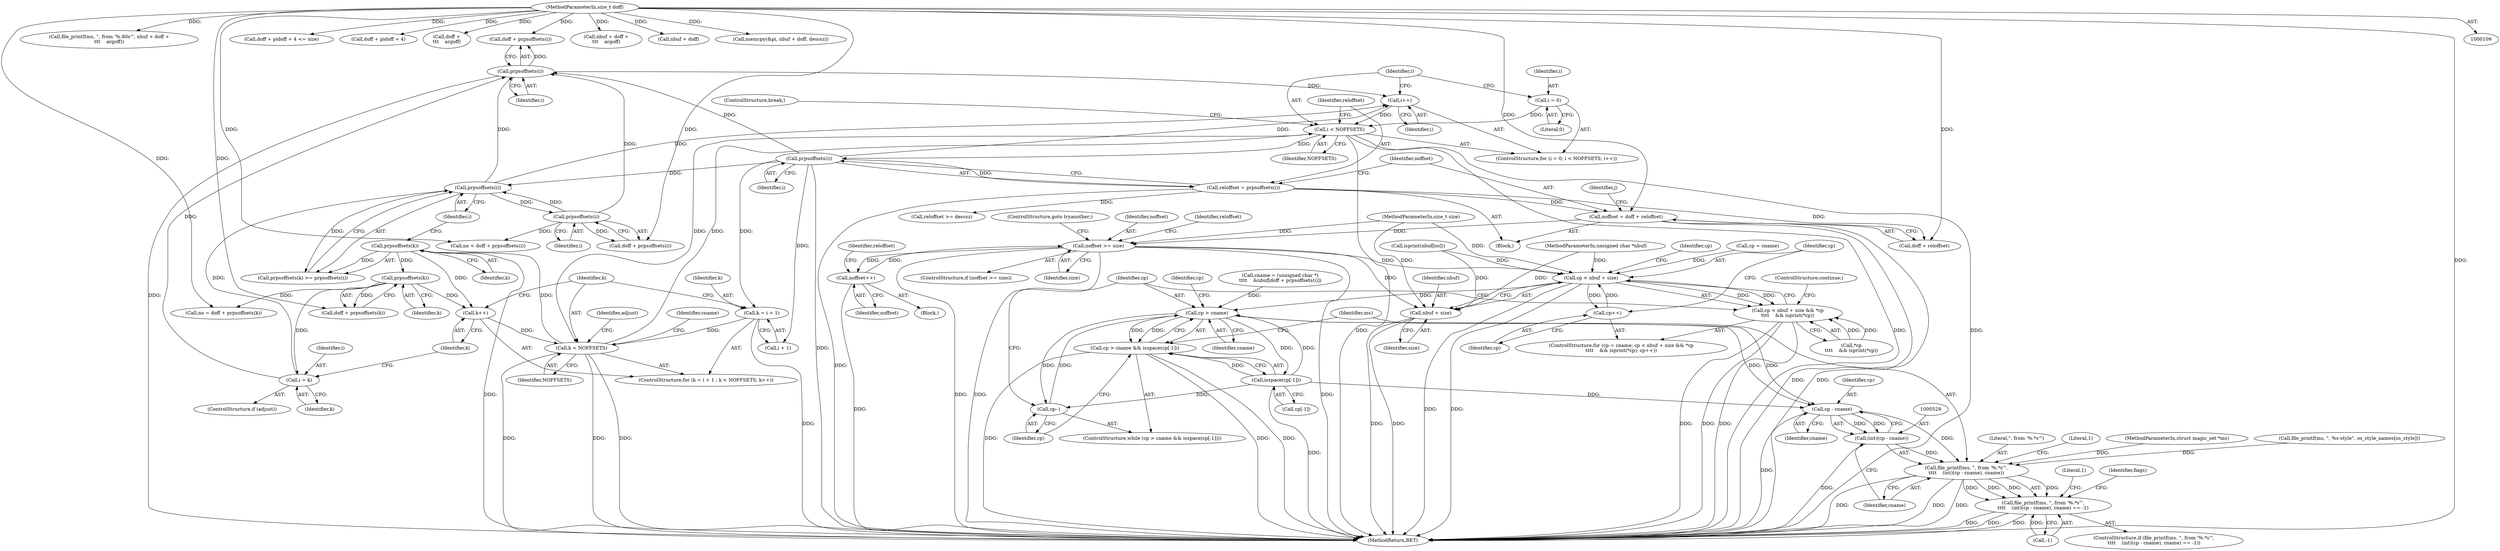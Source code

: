 digraph "0_file_2858eaf99f6cc5aae129bcbf1e24ad160240185f@integer" {
"1000370" [label="(Call,noffset = doff + reloffset)"];
"1000117" [label="(MethodParameterIn,size_t doff)"];
"1000365" [label="(Call,reloffset = prpsoffsets(i))"];
"1000367" [label="(Call,prpsoffsets(i))"];
"1000356" [label="(Call,i < NOFFSETS)"];
"1000359" [label="(Call,i++)"];
"1000490" [label="(Call,prpsoffsets(i))"];
"1000464" [label="(Call,prpsoffsets(i))"];
"1000450" [label="(Call,prpsoffsets(i))"];
"1000478" [label="(Call,i = k)"];
"1000458" [label="(Call,prpsoffsets(k))"];
"1000448" [label="(Call,prpsoffsets(k))"];
"1000435" [label="(Call,k < NOFFSETS)"];
"1000430" [label="(Call,k = i + 1)"];
"1000438" [label="(Call,k++)"];
"1000353" [label="(Call,i = 0)"];
"1000393" [label="(Call,noffset >= size)"];
"1000387" [label="(Call,noffset++)"];
"1000497" [label="(Call,cp < nbuf + size)"];
"1000496" [label="(Call,cp < nbuf + size && *cp\n\t\t\t\t    && isprint(*cp))"];
"1000508" [label="(Call,cp++)"];
"1000513" [label="(Call,cp > cname)"];
"1000512" [label="(Call,cp > cname && isspace(cp[-1]))"];
"1000516" [label="(Call,isspace(cp[-1]))"];
"1000521" [label="(Call,cp--)"];
"1000530" [label="(Call,cp - cname)"];
"1000528" [label="(Call,(int)(cp - cname))"];
"1000525" [label="(Call,file_printf(ms, \", from '%.*s'\",\n\t\t\t\t    (int)(cp - cname), cname))"];
"1000524" [label="(Call,file_printf(ms, \", from '%.*s'\",\n\t\t\t\t    (int)(cp - cname), cname) == -1)"];
"1000499" [label="(Call,nbuf + size)"];
"1000458" [label="(Call,prpsoffsets(k))"];
"1000393" [label="(Call,noffset >= size)"];
"1000354" [label="(Identifier,i)"];
"1000303" [label="(Call,file_printf(ms, \", from '%.80s'\", nbuf + doff +\n\t\t\t    argoff))"];
"1000439" [label="(Identifier,k)"];
"1000532" [label="(Identifier,cname)"];
"1000371" [label="(Identifier,noffset)"];
"1000454" [label="(Call,no = doff + prpsoffsets(k))"];
"1000481" [label="(Call,cname = (unsigned char *)\n\t\t\t\t    &nbuf[doff + prpsoffsets(i)])"];
"1000535" [label="(Literal,1)"];
"1000537" [label="(Literal,1)"];
"1000110" [label="(MethodParameterIn,struct magic_set *ms)"];
"1000432" [label="(Call,i + 1)"];
"1000119" [label="(MethodParameterIn,size_t size)"];
"1000513" [label="(Call,cp > cname)"];
"1000516" [label="(Call,isspace(cp[-1]))"];
"1000435" [label="(Call,k < NOFFSETS)"];
"1000431" [label="(Identifier,k)"];
"1000514" [label="(Identifier,cp)"];
"1000352" [label="(ControlStructure,for (i = 0; i < NOFFSETS; i++))"];
"1000521" [label="(Call,cp--)"];
"1000356" [label="(Call,i < NOFFSETS)"];
"1000355" [label="(Literal,0)"];
"1000500" [label="(Identifier,nbuf)"];
"1000368" [label="(Identifier,i)"];
"1000390" [label="(Identifier,reloffset)"];
"1000488" [label="(Call,doff + prpsoffsets(i))"];
"1000448" [label="(Call,prpsoffsets(k))"];
"1000534" [label="(Call,-1)"];
"1000323" [label="(Call,doff + pidoff + 4 <= size)"];
"1000388" [label="(Identifier,noffset)"];
"1000526" [label="(Identifier,ms)"];
"1000479" [label="(Identifier,i)"];
"1000459" [label="(Identifier,k)"];
"1000359" [label="(Call,i++)"];
"1000450" [label="(Call,prpsoffsets(i))"];
"1000508" [label="(Call,cp++)"];
"1000324" [label="(Call,doff + pidoff + 4)"];
"1000493" [label="(Call,cp = cname)"];
"1000387" [label="(Call,noffset++)"];
"1000465" [label="(Identifier,i)"];
"1000117" [label="(MethodParameterIn,size_t doff)"];
"1000370" [label="(Call,noffset = doff + reloffset)"];
"1000111" [label="(MethodParameterIn,unsigned char *nbuf)"];
"1000429" [label="(ControlStructure,for (k = i + 1 ; k < NOFFSETS; k++))"];
"1000528" [label="(Call,(int)(cp - cname))"];
"1000497" [label="(Call,cp < nbuf + size)"];
"1000504" [label="(Identifier,cp)"];
"1000308" [label="(Call,doff +\n\t\t\t    argoff)"];
"1000361" [label="(Block,)"];
"1000395" [label="(Identifier,size)"];
"1000545" [label="(ControlStructure,break;)"];
"1000366" [label="(Identifier,reloffset)"];
"1000533" [label="(Identifier,cname)"];
"1000394" [label="(Identifier,noffset)"];
"1000523" [label="(ControlStructure,if (file_printf(ms, \", from '%.*s'\",\n\t\t\t\t    (int)(cp - cname), cname) == -1))"];
"1000437" [label="(Identifier,NOFFSETS)"];
"1000548" [label="(MethodReturn,RET)"];
"1000216" [label="(Call,file_printf(ms, \", %s-style\", os_style_names[os_style]))"];
"1000399" [label="(Identifier,reloffset)"];
"1000515" [label="(Identifier,cname)"];
"1000306" [label="(Call,nbuf + doff +\n\t\t\t    argoff)"];
"1000430" [label="(Call,k = i + 1)"];
"1000498" [label="(Identifier,cp)"];
"1000472" [label="(Call,isprint(nbuf[no]))"];
"1000444" [label="(Identifier,adjust)"];
"1000398" [label="(Call,reloffset >= descsz)"];
"1000254" [label="(Call,nbuf + doff)"];
"1000499" [label="(Call,nbuf + size)"];
"1000510" [label="(ControlStructure,continue;)"];
"1000530" [label="(Call,cp - cname)"];
"1000353" [label="(Call,i = 0)"];
"1000449" [label="(Identifier,k)"];
"1000482" [label="(Identifier,cname)"];
"1000492" [label="(ControlStructure,for (cp = cname; cp < nbuf + size && *cp\n\t\t\t\t    && isprint(*cp); cp++))"];
"1000540" [label="(Identifier,flags)"];
"1000251" [label="(Call,memcpy(&pi, nbuf + doff, descsz))"];
"1000478" [label="(Call,i = k)"];
"1000451" [label="(Identifier,i)"];
"1000360" [label="(Identifier,i)"];
"1000496" [label="(Call,cp < nbuf + size && *cp\n\t\t\t\t    && isprint(*cp))"];
"1000447" [label="(Call,prpsoffsets(k) >= prpsoffsets(i))"];
"1000522" [label="(Identifier,cp)"];
"1000511" [label="(ControlStructure,while (cp > cname && isspace(cp[-1])))"];
"1000396" [label="(ControlStructure,goto tryanother;)"];
"1000460" [label="(Call,no < doff + prpsoffsets(i))"];
"1000365" [label="(Call,reloffset = prpsoffsets(i))"];
"1000525" [label="(Call,file_printf(ms, \", from '%.*s'\",\n\t\t\t\t    (int)(cp - cname), cname))"];
"1000357" [label="(Identifier,i)"];
"1000509" [label="(Identifier,cp)"];
"1000518" [label="(Identifier,cp)"];
"1000464" [label="(Call,prpsoffsets(i))"];
"1000531" [label="(Identifier,cp)"];
"1000491" [label="(Identifier,i)"];
"1000358" [label="(Identifier,NOFFSETS)"];
"1000512" [label="(Call,cp > cname && isspace(cp[-1]))"];
"1000438" [label="(Call,k++)"];
"1000501" [label="(Identifier,size)"];
"1000490" [label="(Call,prpsoffsets(i))"];
"1000378" [label="(Identifier,j)"];
"1000367" [label="(Call,prpsoffsets(i))"];
"1000524" [label="(Call,file_printf(ms, \", from '%.*s'\",\n\t\t\t\t    (int)(cp - cname), cname) == -1)"];
"1000480" [label="(Identifier,k)"];
"1000456" [label="(Call,doff + prpsoffsets(k))"];
"1000462" [label="(Call,doff + prpsoffsets(i))"];
"1000502" [label="(Call,*cp\n\t\t\t\t    && isprint(*cp))"];
"1000517" [label="(Call,cp[-1])"];
"1000386" [label="(Block,)"];
"1000527" [label="(Literal,\", from '%.*s'\")"];
"1000476" [label="(ControlStructure,if (adjust))"];
"1000392" [label="(ControlStructure,if (noffset >= size))"];
"1000436" [label="(Identifier,k)"];
"1000372" [label="(Call,doff + reloffset)"];
"1000370" -> "1000361"  [label="AST: "];
"1000370" -> "1000372"  [label="CFG: "];
"1000371" -> "1000370"  [label="AST: "];
"1000372" -> "1000370"  [label="AST: "];
"1000378" -> "1000370"  [label="CFG: "];
"1000370" -> "1000548"  [label="DDG: "];
"1000370" -> "1000548"  [label="DDG: "];
"1000117" -> "1000370"  [label="DDG: "];
"1000365" -> "1000370"  [label="DDG: "];
"1000370" -> "1000393"  [label="DDG: "];
"1000117" -> "1000109"  [label="AST: "];
"1000117" -> "1000548"  [label="DDG: "];
"1000117" -> "1000251"  [label="DDG: "];
"1000117" -> "1000254"  [label="DDG: "];
"1000117" -> "1000303"  [label="DDG: "];
"1000117" -> "1000306"  [label="DDG: "];
"1000117" -> "1000308"  [label="DDG: "];
"1000117" -> "1000323"  [label="DDG: "];
"1000117" -> "1000324"  [label="DDG: "];
"1000117" -> "1000372"  [label="DDG: "];
"1000117" -> "1000454"  [label="DDG: "];
"1000117" -> "1000456"  [label="DDG: "];
"1000117" -> "1000460"  [label="DDG: "];
"1000117" -> "1000462"  [label="DDG: "];
"1000117" -> "1000488"  [label="DDG: "];
"1000365" -> "1000361"  [label="AST: "];
"1000365" -> "1000367"  [label="CFG: "];
"1000366" -> "1000365"  [label="AST: "];
"1000367" -> "1000365"  [label="AST: "];
"1000371" -> "1000365"  [label="CFG: "];
"1000365" -> "1000548"  [label="DDG: "];
"1000367" -> "1000365"  [label="DDG: "];
"1000365" -> "1000372"  [label="DDG: "];
"1000365" -> "1000398"  [label="DDG: "];
"1000367" -> "1000368"  [label="CFG: "];
"1000368" -> "1000367"  [label="AST: "];
"1000367" -> "1000548"  [label="DDG: "];
"1000367" -> "1000359"  [label="DDG: "];
"1000356" -> "1000367"  [label="DDG: "];
"1000367" -> "1000430"  [label="DDG: "];
"1000367" -> "1000432"  [label="DDG: "];
"1000367" -> "1000450"  [label="DDG: "];
"1000367" -> "1000490"  [label="DDG: "];
"1000356" -> "1000352"  [label="AST: "];
"1000356" -> "1000358"  [label="CFG: "];
"1000357" -> "1000356"  [label="AST: "];
"1000358" -> "1000356"  [label="AST: "];
"1000366" -> "1000356"  [label="CFG: "];
"1000545" -> "1000356"  [label="CFG: "];
"1000356" -> "1000548"  [label="DDG: "];
"1000356" -> "1000548"  [label="DDG: "];
"1000356" -> "1000548"  [label="DDG: "];
"1000359" -> "1000356"  [label="DDG: "];
"1000353" -> "1000356"  [label="DDG: "];
"1000435" -> "1000356"  [label="DDG: "];
"1000356" -> "1000435"  [label="DDG: "];
"1000359" -> "1000352"  [label="AST: "];
"1000359" -> "1000360"  [label="CFG: "];
"1000360" -> "1000359"  [label="AST: "];
"1000357" -> "1000359"  [label="CFG: "];
"1000490" -> "1000359"  [label="DDG: "];
"1000450" -> "1000359"  [label="DDG: "];
"1000490" -> "1000488"  [label="AST: "];
"1000490" -> "1000491"  [label="CFG: "];
"1000491" -> "1000490"  [label="AST: "];
"1000488" -> "1000490"  [label="CFG: "];
"1000490" -> "1000548"  [label="DDG: "];
"1000490" -> "1000488"  [label="DDG: "];
"1000464" -> "1000490"  [label="DDG: "];
"1000478" -> "1000490"  [label="DDG: "];
"1000450" -> "1000490"  [label="DDG: "];
"1000464" -> "1000462"  [label="AST: "];
"1000464" -> "1000465"  [label="CFG: "];
"1000465" -> "1000464"  [label="AST: "];
"1000462" -> "1000464"  [label="CFG: "];
"1000464" -> "1000450"  [label="DDG: "];
"1000464" -> "1000460"  [label="DDG: "];
"1000464" -> "1000462"  [label="DDG: "];
"1000450" -> "1000464"  [label="DDG: "];
"1000450" -> "1000447"  [label="AST: "];
"1000450" -> "1000451"  [label="CFG: "];
"1000451" -> "1000450"  [label="AST: "];
"1000447" -> "1000450"  [label="CFG: "];
"1000450" -> "1000447"  [label="DDG: "];
"1000478" -> "1000450"  [label="DDG: "];
"1000478" -> "1000476"  [label="AST: "];
"1000478" -> "1000480"  [label="CFG: "];
"1000479" -> "1000478"  [label="AST: "];
"1000480" -> "1000478"  [label="AST: "];
"1000439" -> "1000478"  [label="CFG: "];
"1000458" -> "1000478"  [label="DDG: "];
"1000458" -> "1000456"  [label="AST: "];
"1000458" -> "1000459"  [label="CFG: "];
"1000459" -> "1000458"  [label="AST: "];
"1000456" -> "1000458"  [label="CFG: "];
"1000458" -> "1000438"  [label="DDG: "];
"1000458" -> "1000454"  [label="DDG: "];
"1000458" -> "1000456"  [label="DDG: "];
"1000448" -> "1000458"  [label="DDG: "];
"1000448" -> "1000447"  [label="AST: "];
"1000448" -> "1000449"  [label="CFG: "];
"1000449" -> "1000448"  [label="AST: "];
"1000451" -> "1000448"  [label="CFG: "];
"1000448" -> "1000548"  [label="DDG: "];
"1000448" -> "1000438"  [label="DDG: "];
"1000448" -> "1000447"  [label="DDG: "];
"1000435" -> "1000448"  [label="DDG: "];
"1000435" -> "1000429"  [label="AST: "];
"1000435" -> "1000437"  [label="CFG: "];
"1000436" -> "1000435"  [label="AST: "];
"1000437" -> "1000435"  [label="AST: "];
"1000444" -> "1000435"  [label="CFG: "];
"1000482" -> "1000435"  [label="CFG: "];
"1000435" -> "1000548"  [label="DDG: "];
"1000435" -> "1000548"  [label="DDG: "];
"1000435" -> "1000548"  [label="DDG: "];
"1000430" -> "1000435"  [label="DDG: "];
"1000438" -> "1000435"  [label="DDG: "];
"1000430" -> "1000429"  [label="AST: "];
"1000430" -> "1000432"  [label="CFG: "];
"1000431" -> "1000430"  [label="AST: "];
"1000432" -> "1000430"  [label="AST: "];
"1000436" -> "1000430"  [label="CFG: "];
"1000430" -> "1000548"  [label="DDG: "];
"1000438" -> "1000429"  [label="AST: "];
"1000438" -> "1000439"  [label="CFG: "];
"1000439" -> "1000438"  [label="AST: "];
"1000436" -> "1000438"  [label="CFG: "];
"1000353" -> "1000352"  [label="AST: "];
"1000353" -> "1000355"  [label="CFG: "];
"1000354" -> "1000353"  [label="AST: "];
"1000355" -> "1000353"  [label="AST: "];
"1000357" -> "1000353"  [label="CFG: "];
"1000393" -> "1000392"  [label="AST: "];
"1000393" -> "1000395"  [label="CFG: "];
"1000394" -> "1000393"  [label="AST: "];
"1000395" -> "1000393"  [label="AST: "];
"1000396" -> "1000393"  [label="CFG: "];
"1000399" -> "1000393"  [label="CFG: "];
"1000393" -> "1000548"  [label="DDG: "];
"1000393" -> "1000548"  [label="DDG: "];
"1000393" -> "1000548"  [label="DDG: "];
"1000393" -> "1000387"  [label="DDG: "];
"1000387" -> "1000393"  [label="DDG: "];
"1000119" -> "1000393"  [label="DDG: "];
"1000393" -> "1000497"  [label="DDG: "];
"1000393" -> "1000499"  [label="DDG: "];
"1000387" -> "1000386"  [label="AST: "];
"1000387" -> "1000388"  [label="CFG: "];
"1000388" -> "1000387"  [label="AST: "];
"1000390" -> "1000387"  [label="CFG: "];
"1000387" -> "1000548"  [label="DDG: "];
"1000497" -> "1000496"  [label="AST: "];
"1000497" -> "1000499"  [label="CFG: "];
"1000498" -> "1000497"  [label="AST: "];
"1000499" -> "1000497"  [label="AST: "];
"1000504" -> "1000497"  [label="CFG: "];
"1000496" -> "1000497"  [label="CFG: "];
"1000497" -> "1000548"  [label="DDG: "];
"1000497" -> "1000548"  [label="DDG: "];
"1000497" -> "1000496"  [label="DDG: "];
"1000497" -> "1000496"  [label="DDG: "];
"1000508" -> "1000497"  [label="DDG: "];
"1000493" -> "1000497"  [label="DDG: "];
"1000472" -> "1000497"  [label="DDG: "];
"1000111" -> "1000497"  [label="DDG: "];
"1000119" -> "1000497"  [label="DDG: "];
"1000497" -> "1000508"  [label="DDG: "];
"1000497" -> "1000513"  [label="DDG: "];
"1000496" -> "1000492"  [label="AST: "];
"1000496" -> "1000502"  [label="CFG: "];
"1000502" -> "1000496"  [label="AST: "];
"1000510" -> "1000496"  [label="CFG: "];
"1000514" -> "1000496"  [label="CFG: "];
"1000496" -> "1000548"  [label="DDG: "];
"1000496" -> "1000548"  [label="DDG: "];
"1000496" -> "1000548"  [label="DDG: "];
"1000502" -> "1000496"  [label="DDG: "];
"1000502" -> "1000496"  [label="DDG: "];
"1000508" -> "1000492"  [label="AST: "];
"1000508" -> "1000509"  [label="CFG: "];
"1000509" -> "1000508"  [label="AST: "];
"1000498" -> "1000508"  [label="CFG: "];
"1000513" -> "1000512"  [label="AST: "];
"1000513" -> "1000515"  [label="CFG: "];
"1000514" -> "1000513"  [label="AST: "];
"1000515" -> "1000513"  [label="AST: "];
"1000518" -> "1000513"  [label="CFG: "];
"1000512" -> "1000513"  [label="CFG: "];
"1000513" -> "1000512"  [label="DDG: "];
"1000513" -> "1000512"  [label="DDG: "];
"1000521" -> "1000513"  [label="DDG: "];
"1000516" -> "1000513"  [label="DDG: "];
"1000481" -> "1000513"  [label="DDG: "];
"1000513" -> "1000516"  [label="DDG: "];
"1000513" -> "1000521"  [label="DDG: "];
"1000513" -> "1000530"  [label="DDG: "];
"1000513" -> "1000530"  [label="DDG: "];
"1000512" -> "1000511"  [label="AST: "];
"1000512" -> "1000516"  [label="CFG: "];
"1000516" -> "1000512"  [label="AST: "];
"1000522" -> "1000512"  [label="CFG: "];
"1000526" -> "1000512"  [label="CFG: "];
"1000512" -> "1000548"  [label="DDG: "];
"1000512" -> "1000548"  [label="DDG: "];
"1000512" -> "1000548"  [label="DDG: "];
"1000516" -> "1000512"  [label="DDG: "];
"1000516" -> "1000517"  [label="CFG: "];
"1000517" -> "1000516"  [label="AST: "];
"1000516" -> "1000548"  [label="DDG: "];
"1000516" -> "1000521"  [label="DDG: "];
"1000516" -> "1000530"  [label="DDG: "];
"1000521" -> "1000511"  [label="AST: "];
"1000521" -> "1000522"  [label="CFG: "];
"1000522" -> "1000521"  [label="AST: "];
"1000514" -> "1000521"  [label="CFG: "];
"1000530" -> "1000528"  [label="AST: "];
"1000530" -> "1000532"  [label="CFG: "];
"1000531" -> "1000530"  [label="AST: "];
"1000532" -> "1000530"  [label="AST: "];
"1000528" -> "1000530"  [label="CFG: "];
"1000530" -> "1000548"  [label="DDG: "];
"1000530" -> "1000528"  [label="DDG: "];
"1000530" -> "1000528"  [label="DDG: "];
"1000530" -> "1000525"  [label="DDG: "];
"1000528" -> "1000525"  [label="AST: "];
"1000529" -> "1000528"  [label="AST: "];
"1000533" -> "1000528"  [label="CFG: "];
"1000528" -> "1000548"  [label="DDG: "];
"1000528" -> "1000525"  [label="DDG: "];
"1000525" -> "1000524"  [label="AST: "];
"1000525" -> "1000533"  [label="CFG: "];
"1000526" -> "1000525"  [label="AST: "];
"1000527" -> "1000525"  [label="AST: "];
"1000533" -> "1000525"  [label="AST: "];
"1000535" -> "1000525"  [label="CFG: "];
"1000525" -> "1000548"  [label="DDG: "];
"1000525" -> "1000548"  [label="DDG: "];
"1000525" -> "1000548"  [label="DDG: "];
"1000525" -> "1000524"  [label="DDG: "];
"1000525" -> "1000524"  [label="DDG: "];
"1000525" -> "1000524"  [label="DDG: "];
"1000525" -> "1000524"  [label="DDG: "];
"1000216" -> "1000525"  [label="DDG: "];
"1000110" -> "1000525"  [label="DDG: "];
"1000524" -> "1000523"  [label="AST: "];
"1000524" -> "1000534"  [label="CFG: "];
"1000534" -> "1000524"  [label="AST: "];
"1000537" -> "1000524"  [label="CFG: "];
"1000540" -> "1000524"  [label="CFG: "];
"1000524" -> "1000548"  [label="DDG: "];
"1000524" -> "1000548"  [label="DDG: "];
"1000524" -> "1000548"  [label="DDG: "];
"1000534" -> "1000524"  [label="DDG: "];
"1000499" -> "1000501"  [label="CFG: "];
"1000500" -> "1000499"  [label="AST: "];
"1000501" -> "1000499"  [label="AST: "];
"1000499" -> "1000548"  [label="DDG: "];
"1000499" -> "1000548"  [label="DDG: "];
"1000472" -> "1000499"  [label="DDG: "];
"1000111" -> "1000499"  [label="DDG: "];
"1000119" -> "1000499"  [label="DDG: "];
}
